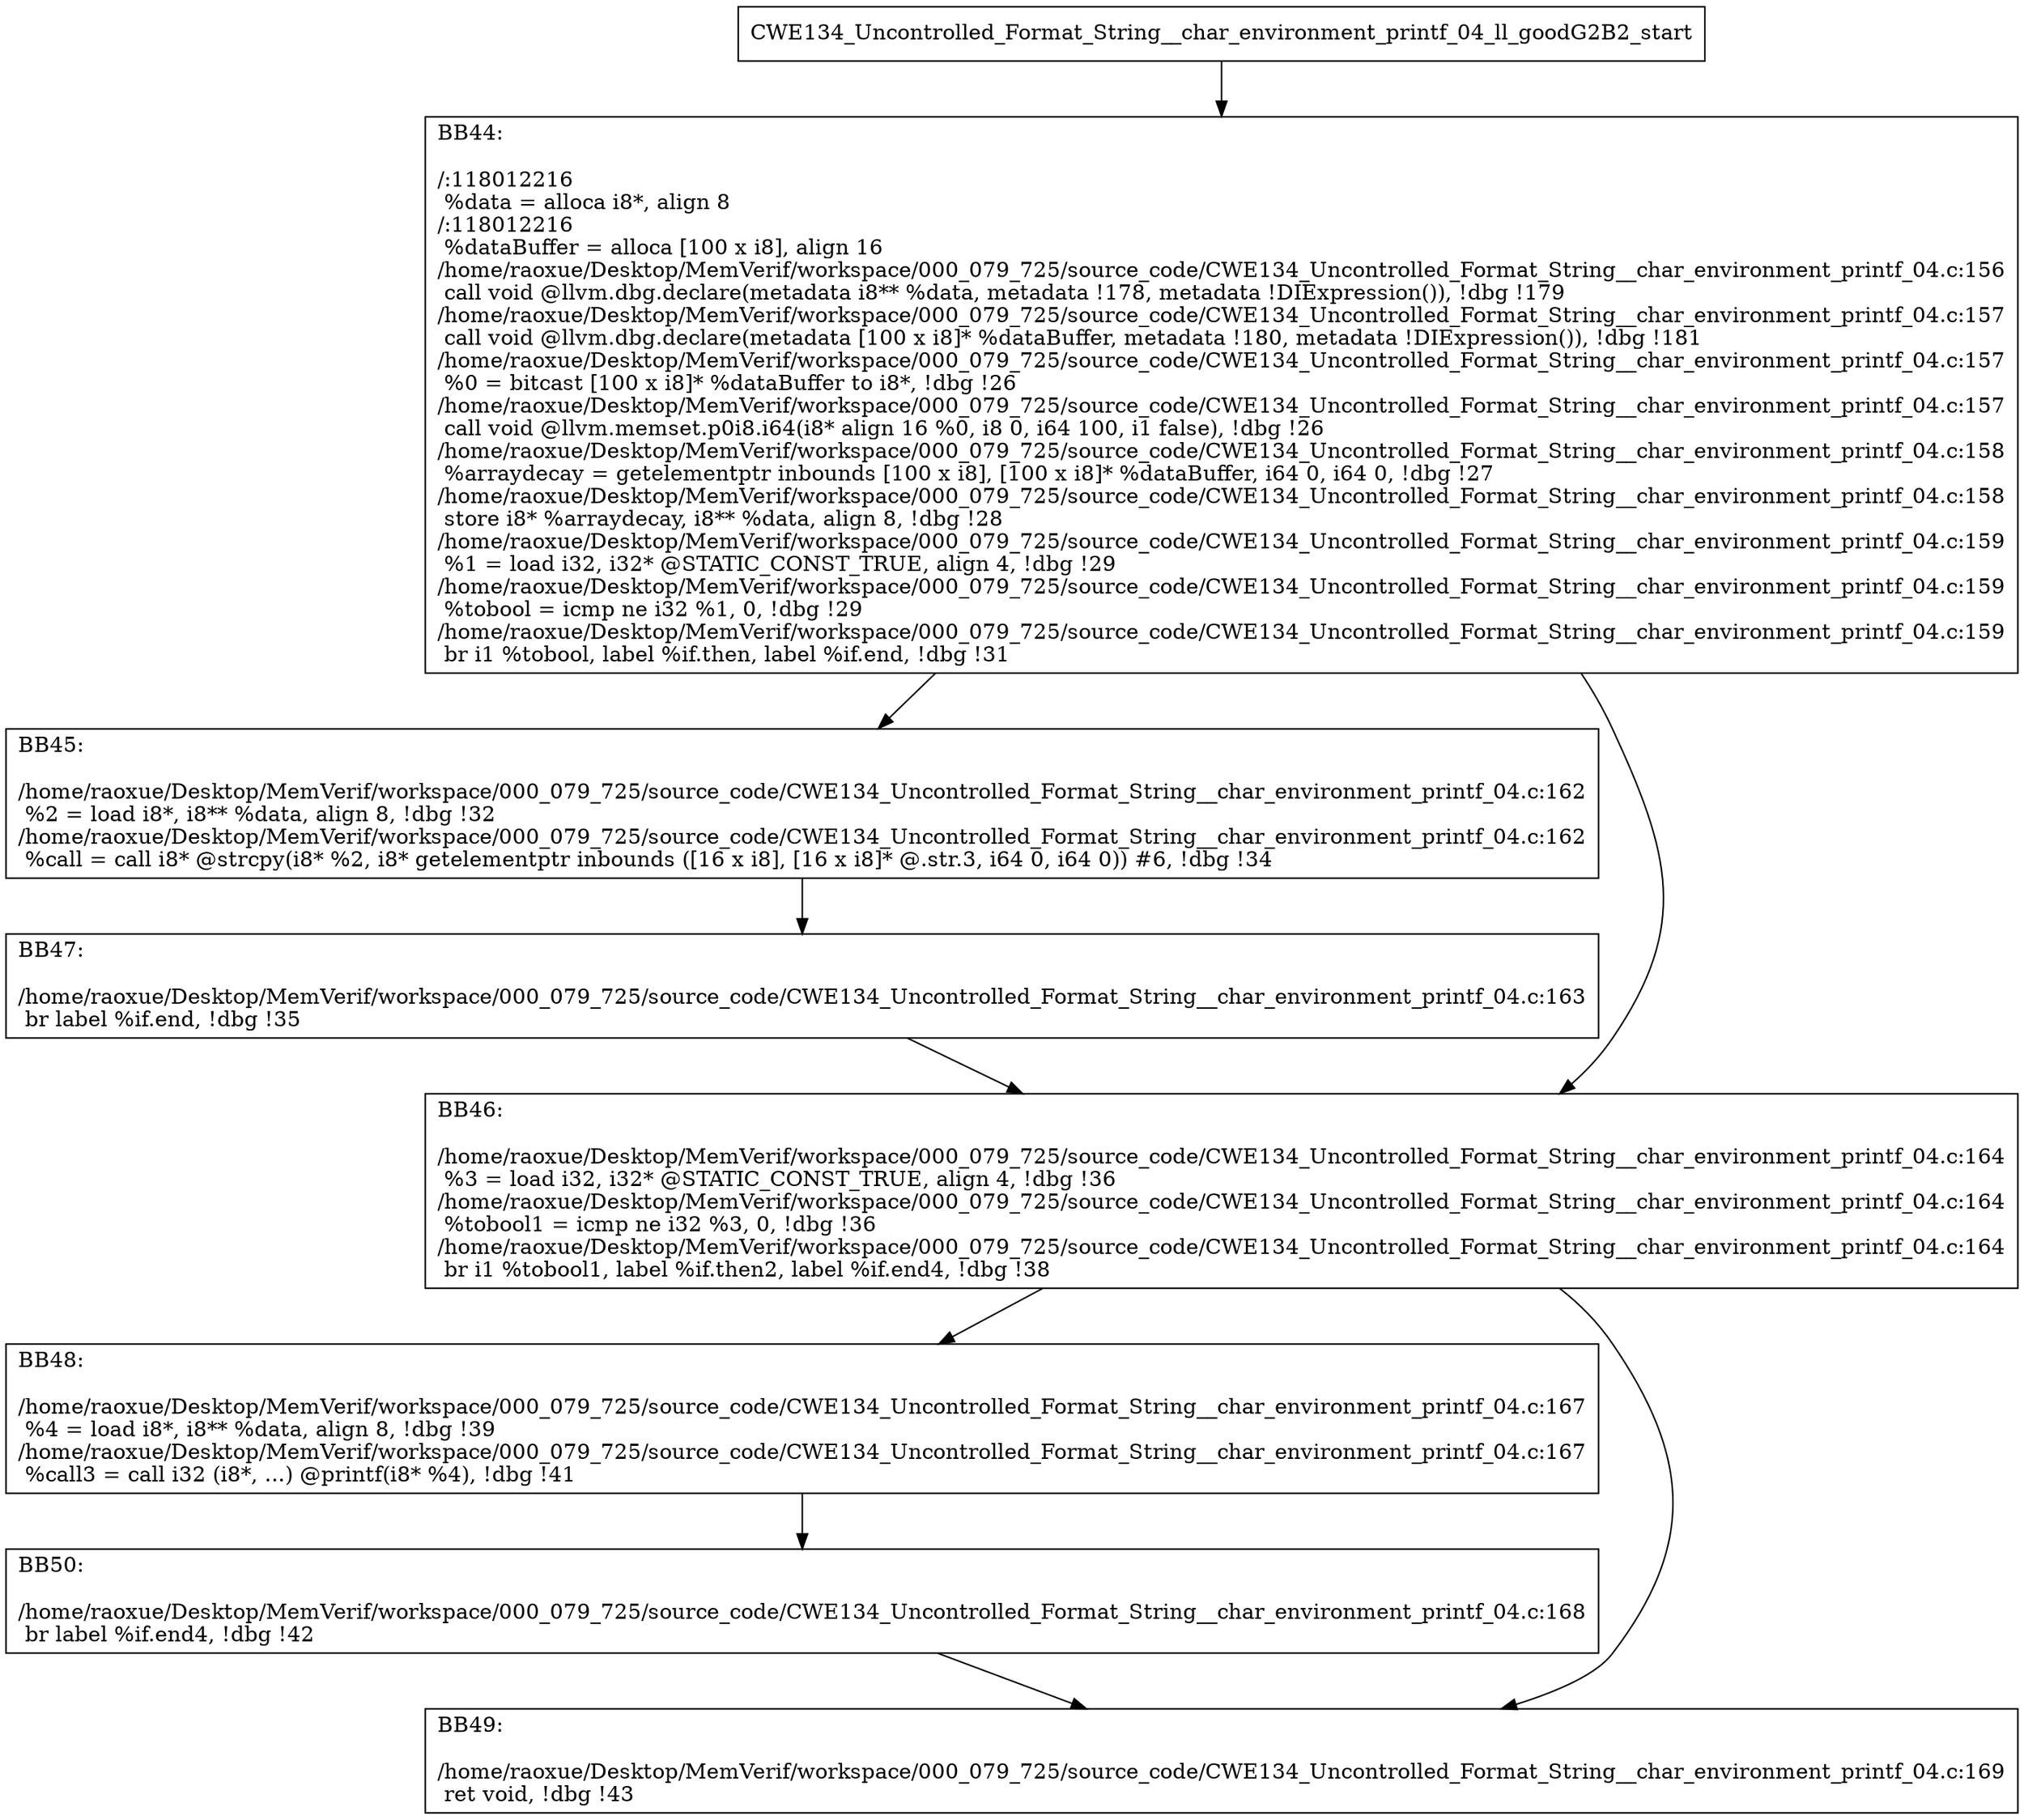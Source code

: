 digraph "CFG for'CWE134_Uncontrolled_Format_String__char_environment_printf_04_ll_goodG2B2' function" {
	BBCWE134_Uncontrolled_Format_String__char_environment_printf_04_ll_goodG2B2_start[shape=record,label="{CWE134_Uncontrolled_Format_String__char_environment_printf_04_ll_goodG2B2_start}"];
	BBCWE134_Uncontrolled_Format_String__char_environment_printf_04_ll_goodG2B2_start-> CWE134_Uncontrolled_Format_String__char_environment_printf_04_ll_goodG2B2BB44;
	CWE134_Uncontrolled_Format_String__char_environment_printf_04_ll_goodG2B2BB44 [shape=record, label="{BB44:\l\l/:118012216\l
  %data = alloca i8*, align 8\l
/:118012216\l
  %dataBuffer = alloca [100 x i8], align 16\l
/home/raoxue/Desktop/MemVerif/workspace/000_079_725/source_code/CWE134_Uncontrolled_Format_String__char_environment_printf_04.c:156\l
  call void @llvm.dbg.declare(metadata i8** %data, metadata !178, metadata !DIExpression()), !dbg !179\l
/home/raoxue/Desktop/MemVerif/workspace/000_079_725/source_code/CWE134_Uncontrolled_Format_String__char_environment_printf_04.c:157\l
  call void @llvm.dbg.declare(metadata [100 x i8]* %dataBuffer, metadata !180, metadata !DIExpression()), !dbg !181\l
/home/raoxue/Desktop/MemVerif/workspace/000_079_725/source_code/CWE134_Uncontrolled_Format_String__char_environment_printf_04.c:157\l
  %0 = bitcast [100 x i8]* %dataBuffer to i8*, !dbg !26\l
/home/raoxue/Desktop/MemVerif/workspace/000_079_725/source_code/CWE134_Uncontrolled_Format_String__char_environment_printf_04.c:157\l
  call void @llvm.memset.p0i8.i64(i8* align 16 %0, i8 0, i64 100, i1 false), !dbg !26\l
/home/raoxue/Desktop/MemVerif/workspace/000_079_725/source_code/CWE134_Uncontrolled_Format_String__char_environment_printf_04.c:158\l
  %arraydecay = getelementptr inbounds [100 x i8], [100 x i8]* %dataBuffer, i64 0, i64 0, !dbg !27\l
/home/raoxue/Desktop/MemVerif/workspace/000_079_725/source_code/CWE134_Uncontrolled_Format_String__char_environment_printf_04.c:158\l
  store i8* %arraydecay, i8** %data, align 8, !dbg !28\l
/home/raoxue/Desktop/MemVerif/workspace/000_079_725/source_code/CWE134_Uncontrolled_Format_String__char_environment_printf_04.c:159\l
  %1 = load i32, i32* @STATIC_CONST_TRUE, align 4, !dbg !29\l
/home/raoxue/Desktop/MemVerif/workspace/000_079_725/source_code/CWE134_Uncontrolled_Format_String__char_environment_printf_04.c:159\l
  %tobool = icmp ne i32 %1, 0, !dbg !29\l
/home/raoxue/Desktop/MemVerif/workspace/000_079_725/source_code/CWE134_Uncontrolled_Format_String__char_environment_printf_04.c:159\l
  br i1 %tobool, label %if.then, label %if.end, !dbg !31\l
}"];
	CWE134_Uncontrolled_Format_String__char_environment_printf_04_ll_goodG2B2BB44-> CWE134_Uncontrolled_Format_String__char_environment_printf_04_ll_goodG2B2BB45;
	CWE134_Uncontrolled_Format_String__char_environment_printf_04_ll_goodG2B2BB44-> CWE134_Uncontrolled_Format_String__char_environment_printf_04_ll_goodG2B2BB46;
	CWE134_Uncontrolled_Format_String__char_environment_printf_04_ll_goodG2B2BB45 [shape=record, label="{BB45:\l\l/home/raoxue/Desktop/MemVerif/workspace/000_079_725/source_code/CWE134_Uncontrolled_Format_String__char_environment_printf_04.c:162\l
  %2 = load i8*, i8** %data, align 8, !dbg !32\l
/home/raoxue/Desktop/MemVerif/workspace/000_079_725/source_code/CWE134_Uncontrolled_Format_String__char_environment_printf_04.c:162\l
  %call = call i8* @strcpy(i8* %2, i8* getelementptr inbounds ([16 x i8], [16 x i8]* @.str.3, i64 0, i64 0)) #6, !dbg !34\l
}"];
	CWE134_Uncontrolled_Format_String__char_environment_printf_04_ll_goodG2B2BB45-> CWE134_Uncontrolled_Format_String__char_environment_printf_04_ll_goodG2B2BB47;
	CWE134_Uncontrolled_Format_String__char_environment_printf_04_ll_goodG2B2BB47 [shape=record, label="{BB47:\l\l/home/raoxue/Desktop/MemVerif/workspace/000_079_725/source_code/CWE134_Uncontrolled_Format_String__char_environment_printf_04.c:163\l
  br label %if.end, !dbg !35\l
}"];
	CWE134_Uncontrolled_Format_String__char_environment_printf_04_ll_goodG2B2BB47-> CWE134_Uncontrolled_Format_String__char_environment_printf_04_ll_goodG2B2BB46;
	CWE134_Uncontrolled_Format_String__char_environment_printf_04_ll_goodG2B2BB46 [shape=record, label="{BB46:\l\l/home/raoxue/Desktop/MemVerif/workspace/000_079_725/source_code/CWE134_Uncontrolled_Format_String__char_environment_printf_04.c:164\l
  %3 = load i32, i32* @STATIC_CONST_TRUE, align 4, !dbg !36\l
/home/raoxue/Desktop/MemVerif/workspace/000_079_725/source_code/CWE134_Uncontrolled_Format_String__char_environment_printf_04.c:164\l
  %tobool1 = icmp ne i32 %3, 0, !dbg !36\l
/home/raoxue/Desktop/MemVerif/workspace/000_079_725/source_code/CWE134_Uncontrolled_Format_String__char_environment_printf_04.c:164\l
  br i1 %tobool1, label %if.then2, label %if.end4, !dbg !38\l
}"];
	CWE134_Uncontrolled_Format_String__char_environment_printf_04_ll_goodG2B2BB46-> CWE134_Uncontrolled_Format_String__char_environment_printf_04_ll_goodG2B2BB48;
	CWE134_Uncontrolled_Format_String__char_environment_printf_04_ll_goodG2B2BB46-> CWE134_Uncontrolled_Format_String__char_environment_printf_04_ll_goodG2B2BB49;
	CWE134_Uncontrolled_Format_String__char_environment_printf_04_ll_goodG2B2BB48 [shape=record, label="{BB48:\l\l/home/raoxue/Desktop/MemVerif/workspace/000_079_725/source_code/CWE134_Uncontrolled_Format_String__char_environment_printf_04.c:167\l
  %4 = load i8*, i8** %data, align 8, !dbg !39\l
/home/raoxue/Desktop/MemVerif/workspace/000_079_725/source_code/CWE134_Uncontrolled_Format_String__char_environment_printf_04.c:167\l
  %call3 = call i32 (i8*, ...) @printf(i8* %4), !dbg !41\l
}"];
	CWE134_Uncontrolled_Format_String__char_environment_printf_04_ll_goodG2B2BB48-> CWE134_Uncontrolled_Format_String__char_environment_printf_04_ll_goodG2B2BB50;
	CWE134_Uncontrolled_Format_String__char_environment_printf_04_ll_goodG2B2BB50 [shape=record, label="{BB50:\l\l/home/raoxue/Desktop/MemVerif/workspace/000_079_725/source_code/CWE134_Uncontrolled_Format_String__char_environment_printf_04.c:168\l
  br label %if.end4, !dbg !42\l
}"];
	CWE134_Uncontrolled_Format_String__char_environment_printf_04_ll_goodG2B2BB50-> CWE134_Uncontrolled_Format_String__char_environment_printf_04_ll_goodG2B2BB49;
	CWE134_Uncontrolled_Format_String__char_environment_printf_04_ll_goodG2B2BB49 [shape=record, label="{BB49:\l\l/home/raoxue/Desktop/MemVerif/workspace/000_079_725/source_code/CWE134_Uncontrolled_Format_String__char_environment_printf_04.c:169\l
  ret void, !dbg !43\l
}"];
}
